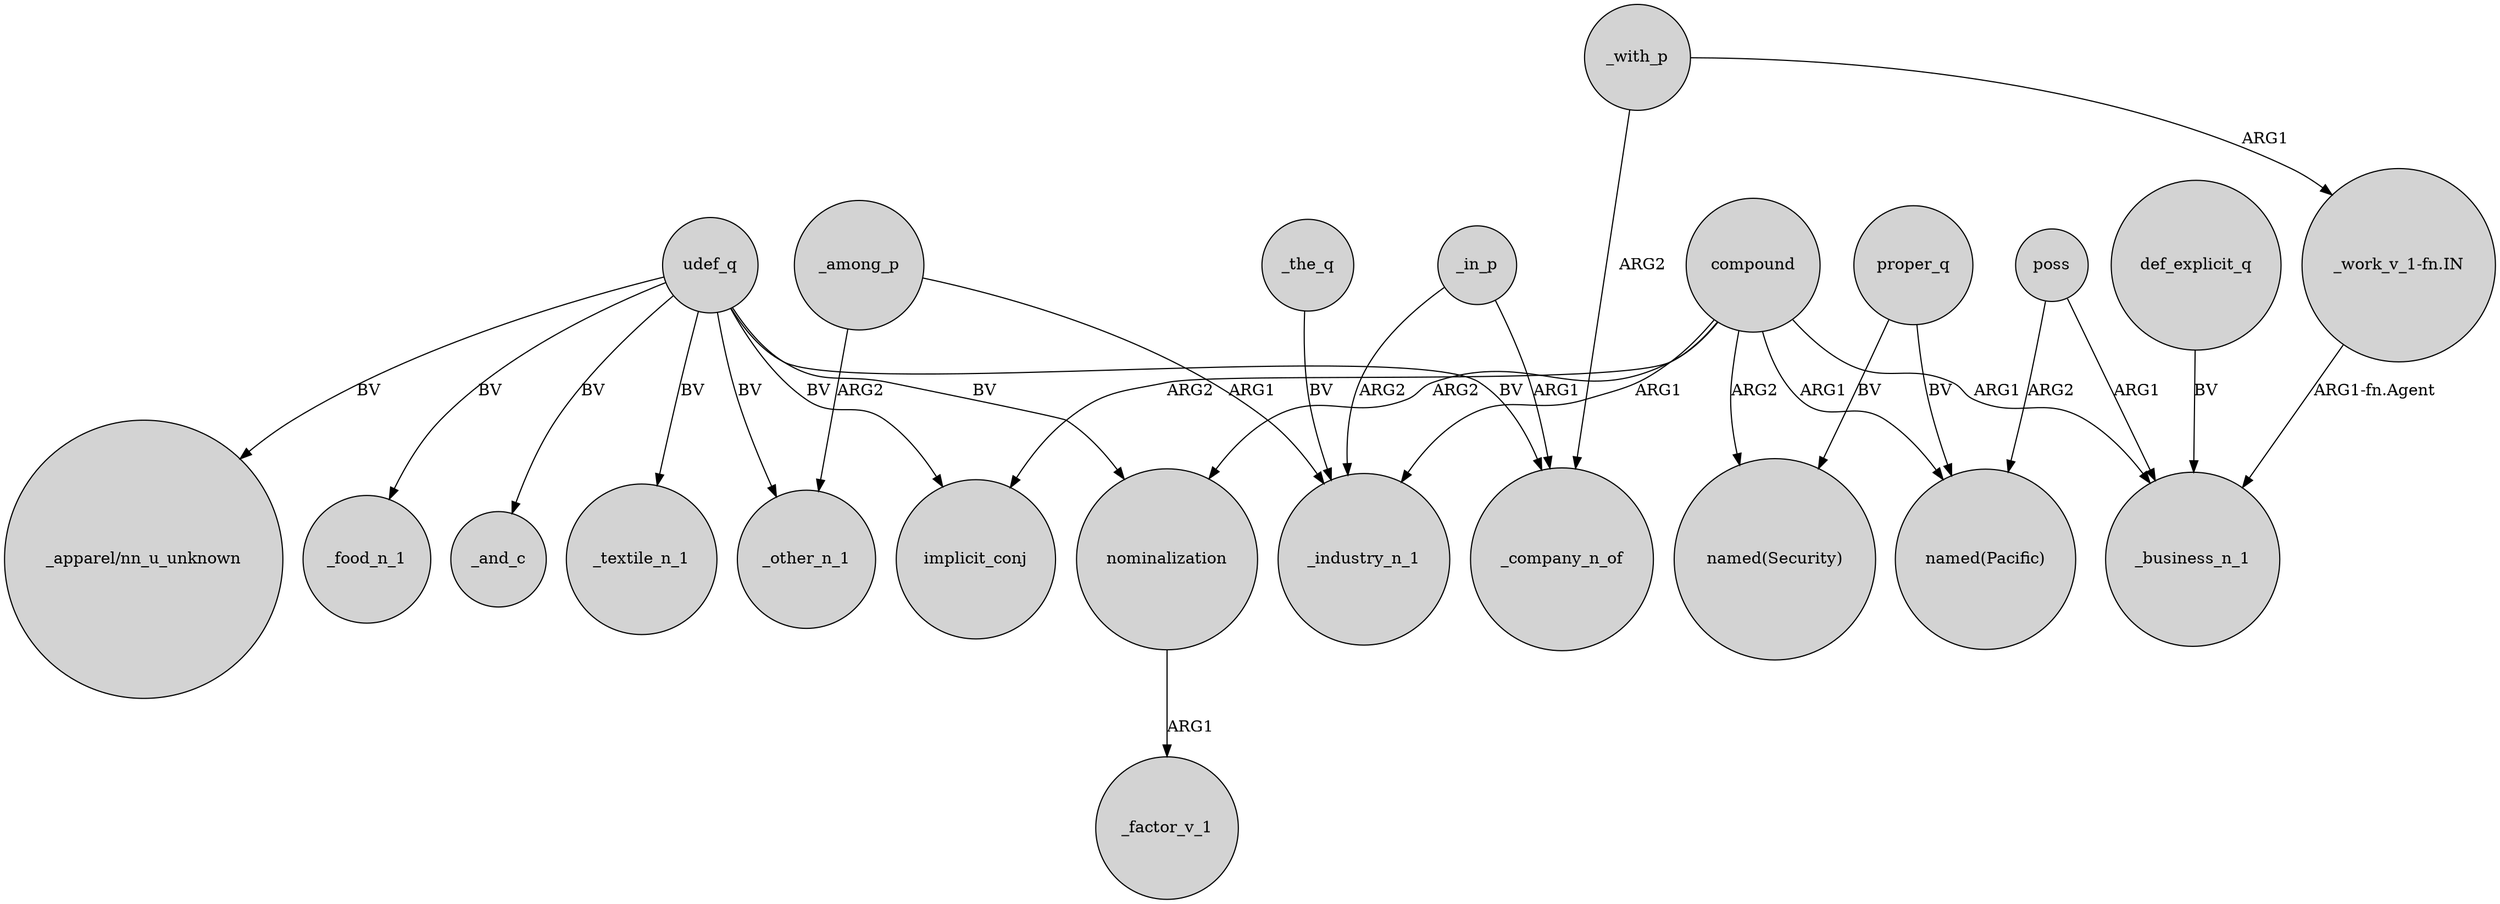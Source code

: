 digraph {
	node [shape=circle style=filled]
	compound -> implicit_conj [label=ARG2]
	"_work_v_1-fn.IN" -> _business_n_1 [label="ARG1-fn.Agent"]
	_among_p -> _other_n_1 [label=ARG2]
	nominalization -> _factor_v_1 [label=ARG1]
	poss -> _business_n_1 [label=ARG1]
	udef_q -> "_apparel/nn_u_unknown" [label=BV]
	_in_p -> _industry_n_1 [label=ARG2]
	compound -> _industry_n_1 [label=ARG1]
	compound -> "named(Security)" [label=ARG2]
	compound -> nominalization [label=ARG2]
	_the_q -> _industry_n_1 [label=BV]
	udef_q -> implicit_conj [label=BV]
	udef_q -> _food_n_1 [label=BV]
	udef_q -> _other_n_1 [label=BV]
	_among_p -> _industry_n_1 [label=ARG1]
	_with_p -> _company_n_of [label=ARG2]
	compound -> _business_n_1 [label=ARG1]
	udef_q -> nominalization [label=BV]
	proper_q -> "named(Security)" [label=BV]
	proper_q -> "named(Pacific)" [label=BV]
	udef_q -> _company_n_of [label=BV]
	compound -> "named(Pacific)" [label=ARG1]
	udef_q -> _and_c [label=BV]
	_with_p -> "_work_v_1-fn.IN" [label=ARG1]
	_in_p -> _company_n_of [label=ARG1]
	poss -> "named(Pacific)" [label=ARG2]
	udef_q -> _textile_n_1 [label=BV]
	def_explicit_q -> _business_n_1 [label=BV]
}
